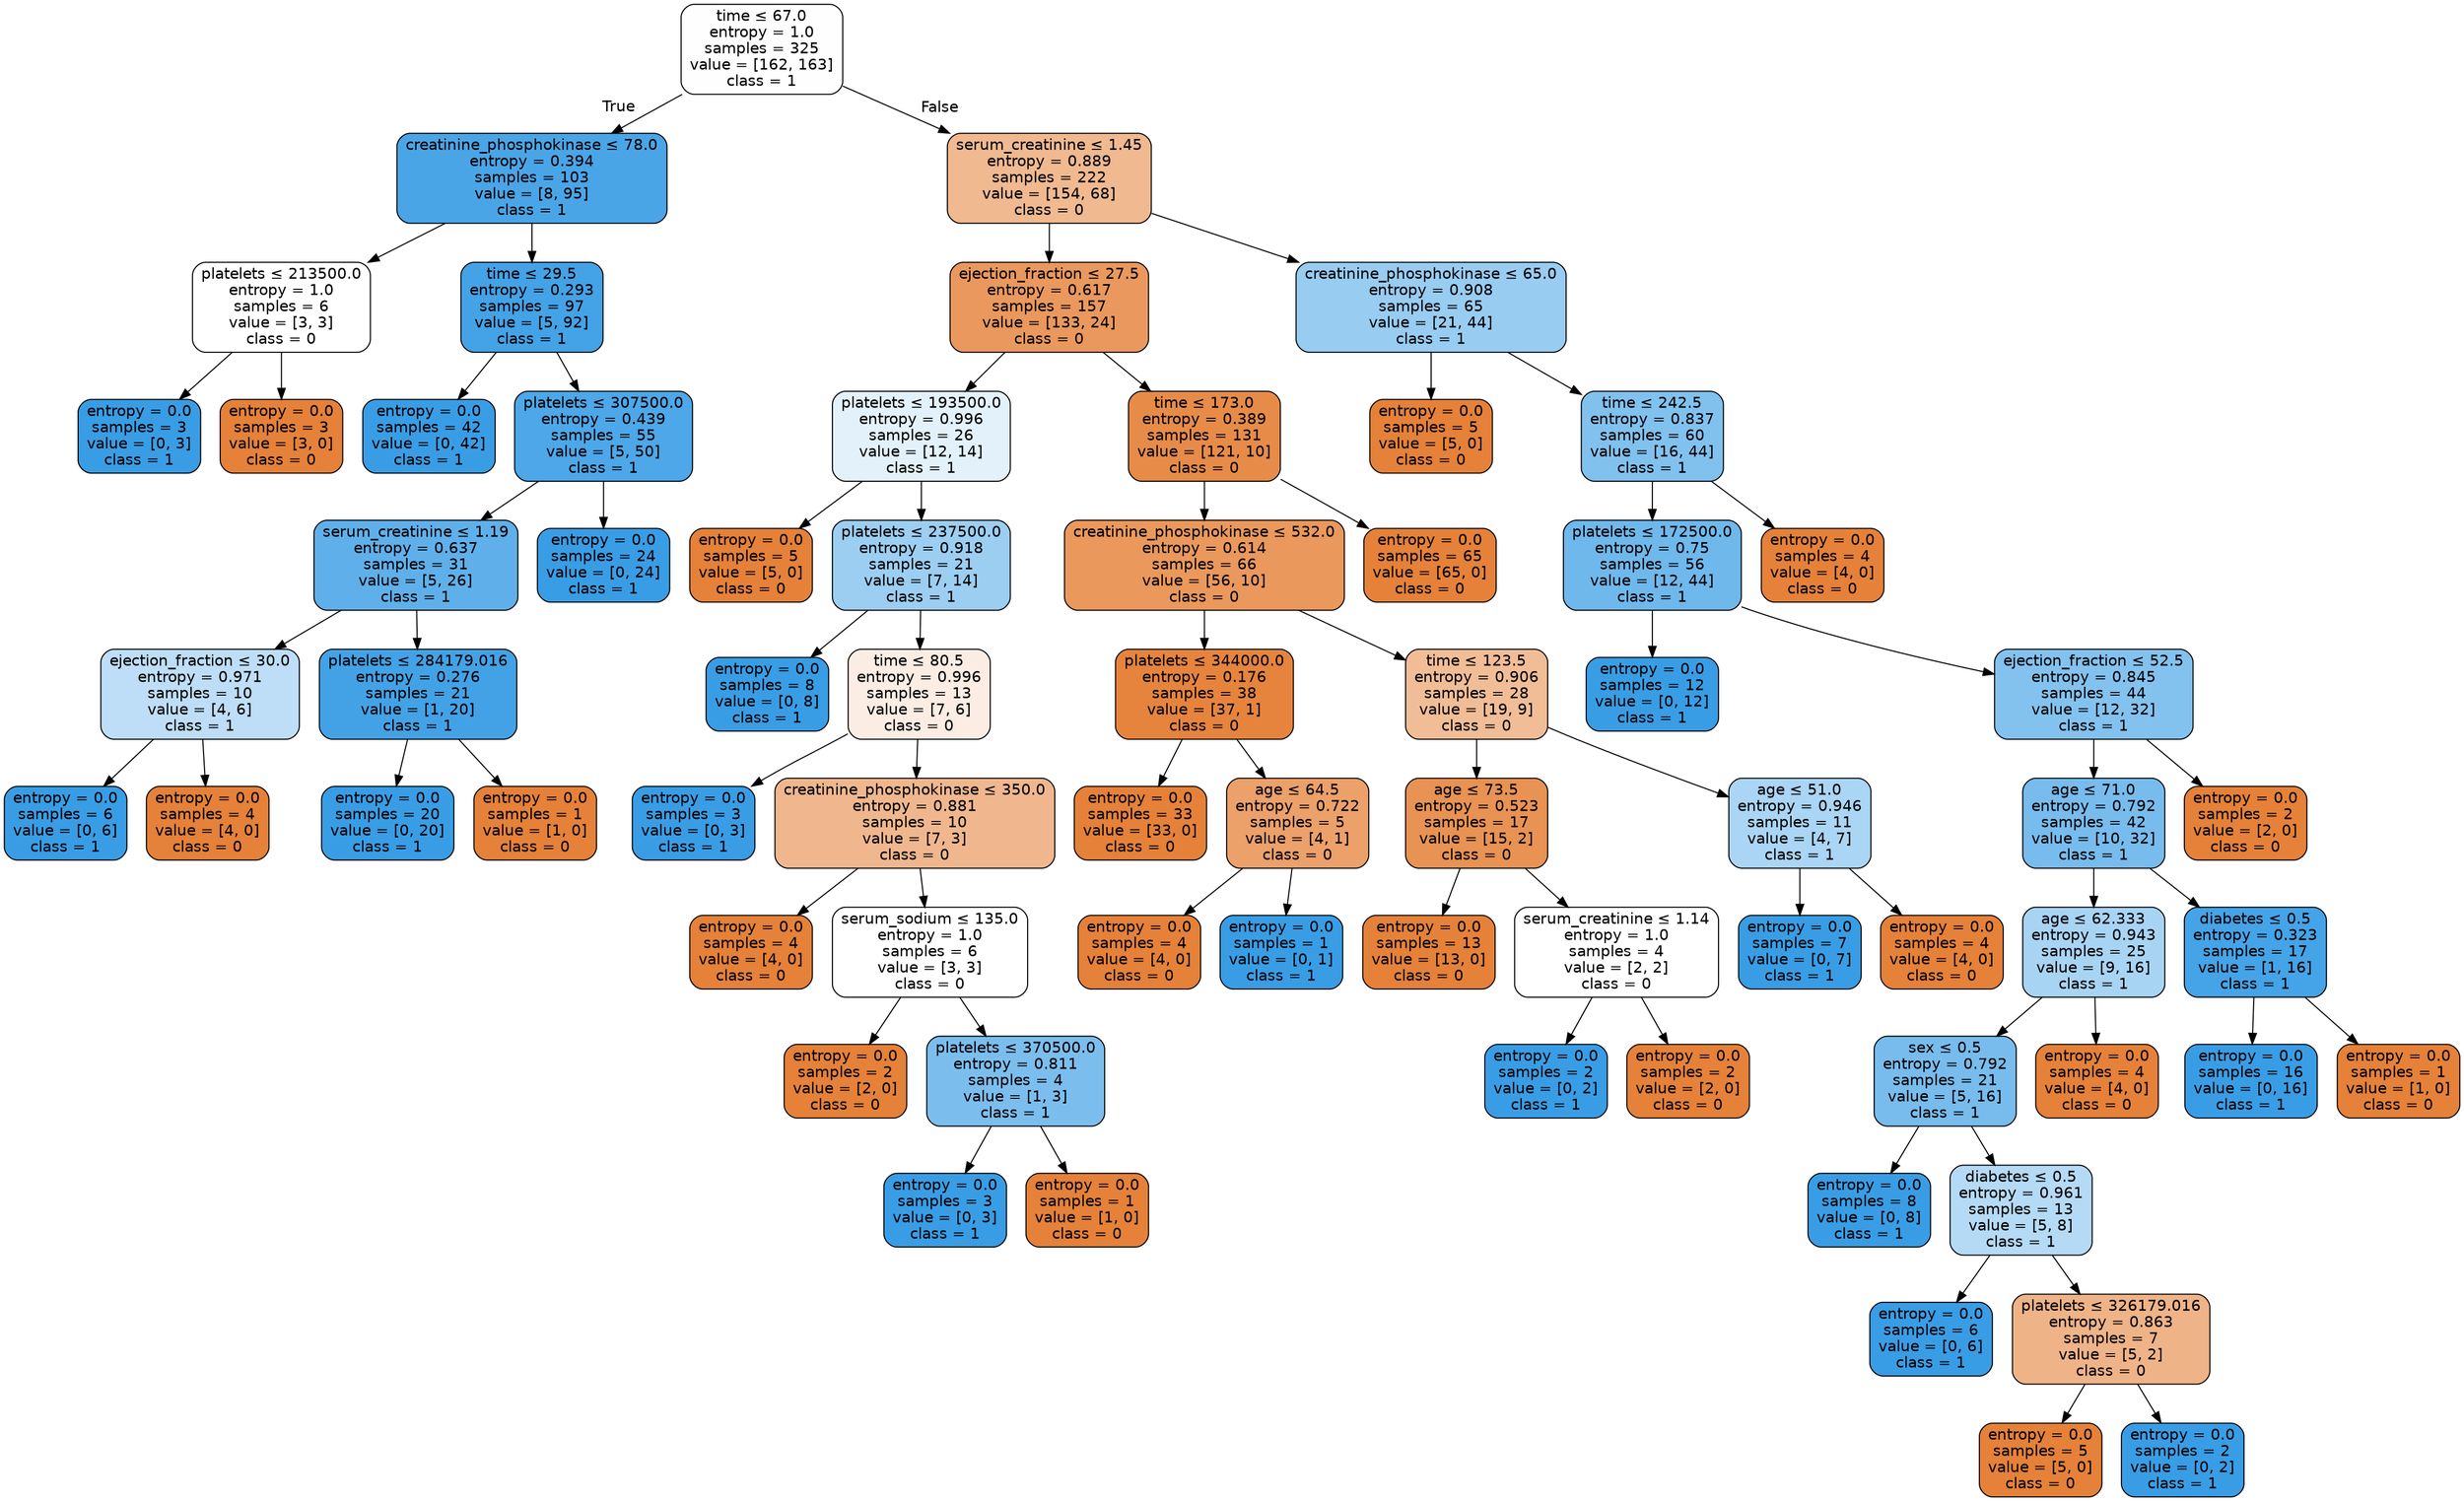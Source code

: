 digraph Tree {
node [shape=box, style="filled, rounded", color="black", fontname=helvetica] ;
edge [fontname=helvetica] ;
0 [label=<time &le; 67.0<br/>entropy = 1.0<br/>samples = 325<br/>value = [162, 163]<br/>class = 1>, fillcolor="#fefeff"] ;
1 [label=<creatinine_phosphokinase &le; 78.0<br/>entropy = 0.394<br/>samples = 103<br/>value = [8, 95]<br/>class = 1>, fillcolor="#4aa5e7"] ;
0 -> 1 [labeldistance=2.5, labelangle=45, headlabel="True"] ;
2 [label=<platelets &le; 213500.0<br/>entropy = 1.0<br/>samples = 6<br/>value = [3, 3]<br/>class = 0>, fillcolor="#ffffff"] ;
1 -> 2 ;
3 [label=<entropy = 0.0<br/>samples = 3<br/>value = [0, 3]<br/>class = 1>, fillcolor="#399de5"] ;
2 -> 3 ;
4 [label=<entropy = 0.0<br/>samples = 3<br/>value = [3, 0]<br/>class = 0>, fillcolor="#e58139"] ;
2 -> 4 ;
5 [label=<time &le; 29.5<br/>entropy = 0.293<br/>samples = 97<br/>value = [5, 92]<br/>class = 1>, fillcolor="#44a2e6"] ;
1 -> 5 ;
6 [label=<entropy = 0.0<br/>samples = 42<br/>value = [0, 42]<br/>class = 1>, fillcolor="#399de5"] ;
5 -> 6 ;
7 [label=<platelets &le; 307500.0<br/>entropy = 0.439<br/>samples = 55<br/>value = [5, 50]<br/>class = 1>, fillcolor="#4da7e8"] ;
5 -> 7 ;
8 [label=<serum_creatinine &le; 1.19<br/>entropy = 0.637<br/>samples = 31<br/>value = [5, 26]<br/>class = 1>, fillcolor="#5fb0ea"] ;
7 -> 8 ;
9 [label=<ejection_fraction &le; 30.0<br/>entropy = 0.971<br/>samples = 10<br/>value = [4, 6]<br/>class = 1>, fillcolor="#bddef6"] ;
8 -> 9 ;
10 [label=<entropy = 0.0<br/>samples = 6<br/>value = [0, 6]<br/>class = 1>, fillcolor="#399de5"] ;
9 -> 10 ;
11 [label=<entropy = 0.0<br/>samples = 4<br/>value = [4, 0]<br/>class = 0>, fillcolor="#e58139"] ;
9 -> 11 ;
12 [label=<platelets &le; 284179.016<br/>entropy = 0.276<br/>samples = 21<br/>value = [1, 20]<br/>class = 1>, fillcolor="#43a2e6"] ;
8 -> 12 ;
13 [label=<entropy = 0.0<br/>samples = 20<br/>value = [0, 20]<br/>class = 1>, fillcolor="#399de5"] ;
12 -> 13 ;
14 [label=<entropy = 0.0<br/>samples = 1<br/>value = [1, 0]<br/>class = 0>, fillcolor="#e58139"] ;
12 -> 14 ;
15 [label=<entropy = 0.0<br/>samples = 24<br/>value = [0, 24]<br/>class = 1>, fillcolor="#399de5"] ;
7 -> 15 ;
16 [label=<serum_creatinine &le; 1.45<br/>entropy = 0.889<br/>samples = 222<br/>value = [154, 68]<br/>class = 0>, fillcolor="#f0b990"] ;
0 -> 16 [labeldistance=2.5, labelangle=-45, headlabel="False"] ;
17 [label=<ejection_fraction &le; 27.5<br/>entropy = 0.617<br/>samples = 157<br/>value = [133, 24]<br/>class = 0>, fillcolor="#ea985d"] ;
16 -> 17 ;
18 [label=<platelets &le; 193500.0<br/>entropy = 0.996<br/>samples = 26<br/>value = [12, 14]<br/>class = 1>, fillcolor="#e3f1fb"] ;
17 -> 18 ;
19 [label=<entropy = 0.0<br/>samples = 5<br/>value = [5, 0]<br/>class = 0>, fillcolor="#e58139"] ;
18 -> 19 ;
20 [label=<platelets &le; 237500.0<br/>entropy = 0.918<br/>samples = 21<br/>value = [7, 14]<br/>class = 1>, fillcolor="#9ccef2"] ;
18 -> 20 ;
21 [label=<entropy = 0.0<br/>samples = 8<br/>value = [0, 8]<br/>class = 1>, fillcolor="#399de5"] ;
20 -> 21 ;
22 [label=<time &le; 80.5<br/>entropy = 0.996<br/>samples = 13<br/>value = [7, 6]<br/>class = 0>, fillcolor="#fbede3"] ;
20 -> 22 ;
23 [label=<entropy = 0.0<br/>samples = 3<br/>value = [0, 3]<br/>class = 1>, fillcolor="#399de5"] ;
22 -> 23 ;
24 [label=<creatinine_phosphokinase &le; 350.0<br/>entropy = 0.881<br/>samples = 10<br/>value = [7, 3]<br/>class = 0>, fillcolor="#f0b78e"] ;
22 -> 24 ;
25 [label=<entropy = 0.0<br/>samples = 4<br/>value = [4, 0]<br/>class = 0>, fillcolor="#e58139"] ;
24 -> 25 ;
26 [label=<serum_sodium &le; 135.0<br/>entropy = 1.0<br/>samples = 6<br/>value = [3, 3]<br/>class = 0>, fillcolor="#ffffff"] ;
24 -> 26 ;
27 [label=<entropy = 0.0<br/>samples = 2<br/>value = [2, 0]<br/>class = 0>, fillcolor="#e58139"] ;
26 -> 27 ;
28 [label=<platelets &le; 370500.0<br/>entropy = 0.811<br/>samples = 4<br/>value = [1, 3]<br/>class = 1>, fillcolor="#7bbeee"] ;
26 -> 28 ;
29 [label=<entropy = 0.0<br/>samples = 3<br/>value = [0, 3]<br/>class = 1>, fillcolor="#399de5"] ;
28 -> 29 ;
30 [label=<entropy = 0.0<br/>samples = 1<br/>value = [1, 0]<br/>class = 0>, fillcolor="#e58139"] ;
28 -> 30 ;
31 [label=<time &le; 173.0<br/>entropy = 0.389<br/>samples = 131<br/>value = [121, 10]<br/>class = 0>, fillcolor="#e78b49"] ;
17 -> 31 ;
32 [label=<creatinine_phosphokinase &le; 532.0<br/>entropy = 0.614<br/>samples = 66<br/>value = [56, 10]<br/>class = 0>, fillcolor="#ea985c"] ;
31 -> 32 ;
33 [label=<platelets &le; 344000.0<br/>entropy = 0.176<br/>samples = 38<br/>value = [37, 1]<br/>class = 0>, fillcolor="#e6843e"] ;
32 -> 33 ;
34 [label=<entropy = 0.0<br/>samples = 33<br/>value = [33, 0]<br/>class = 0>, fillcolor="#e58139"] ;
33 -> 34 ;
35 [label=<age &le; 64.5<br/>entropy = 0.722<br/>samples = 5<br/>value = [4, 1]<br/>class = 0>, fillcolor="#eca06a"] ;
33 -> 35 ;
36 [label=<entropy = 0.0<br/>samples = 4<br/>value = [4, 0]<br/>class = 0>, fillcolor="#e58139"] ;
35 -> 36 ;
37 [label=<entropy = 0.0<br/>samples = 1<br/>value = [0, 1]<br/>class = 1>, fillcolor="#399de5"] ;
35 -> 37 ;
38 [label=<time &le; 123.5<br/>entropy = 0.906<br/>samples = 28<br/>value = [19, 9]<br/>class = 0>, fillcolor="#f1bd97"] ;
32 -> 38 ;
39 [label=<age &le; 73.5<br/>entropy = 0.523<br/>samples = 17<br/>value = [15, 2]<br/>class = 0>, fillcolor="#e89253"] ;
38 -> 39 ;
40 [label=<entropy = 0.0<br/>samples = 13<br/>value = [13, 0]<br/>class = 0>, fillcolor="#e58139"] ;
39 -> 40 ;
41 [label=<serum_creatinine &le; 1.14<br/>entropy = 1.0<br/>samples = 4<br/>value = [2, 2]<br/>class = 0>, fillcolor="#ffffff"] ;
39 -> 41 ;
42 [label=<entropy = 0.0<br/>samples = 2<br/>value = [0, 2]<br/>class = 1>, fillcolor="#399de5"] ;
41 -> 42 ;
43 [label=<entropy = 0.0<br/>samples = 2<br/>value = [2, 0]<br/>class = 0>, fillcolor="#e58139"] ;
41 -> 43 ;
44 [label=<age &le; 51.0<br/>entropy = 0.946<br/>samples = 11<br/>value = [4, 7]<br/>class = 1>, fillcolor="#aad5f4"] ;
38 -> 44 ;
45 [label=<entropy = 0.0<br/>samples = 7<br/>value = [0, 7]<br/>class = 1>, fillcolor="#399de5"] ;
44 -> 45 ;
46 [label=<entropy = 0.0<br/>samples = 4<br/>value = [4, 0]<br/>class = 0>, fillcolor="#e58139"] ;
44 -> 46 ;
47 [label=<entropy = 0.0<br/>samples = 65<br/>value = [65, 0]<br/>class = 0>, fillcolor="#e58139"] ;
31 -> 47 ;
48 [label=<creatinine_phosphokinase &le; 65.0<br/>entropy = 0.908<br/>samples = 65<br/>value = [21, 44]<br/>class = 1>, fillcolor="#98ccf1"] ;
16 -> 48 ;
49 [label=<entropy = 0.0<br/>samples = 5<br/>value = [5, 0]<br/>class = 0>, fillcolor="#e58139"] ;
48 -> 49 ;
50 [label=<time &le; 242.5<br/>entropy = 0.837<br/>samples = 60<br/>value = [16, 44]<br/>class = 1>, fillcolor="#81c1ee"] ;
48 -> 50 ;
51 [label=<platelets &le; 172500.0<br/>entropy = 0.75<br/>samples = 56<br/>value = [12, 44]<br/>class = 1>, fillcolor="#6fb8ec"] ;
50 -> 51 ;
52 [label=<entropy = 0.0<br/>samples = 12<br/>value = [0, 12]<br/>class = 1>, fillcolor="#399de5"] ;
51 -> 52 ;
53 [label=<ejection_fraction &le; 52.5<br/>entropy = 0.845<br/>samples = 44<br/>value = [12, 32]<br/>class = 1>, fillcolor="#83c2ef"] ;
51 -> 53 ;
54 [label=<age &le; 71.0<br/>entropy = 0.792<br/>samples = 42<br/>value = [10, 32]<br/>class = 1>, fillcolor="#77bced"] ;
53 -> 54 ;
55 [label=<age &le; 62.333<br/>entropy = 0.943<br/>samples = 25<br/>value = [9, 16]<br/>class = 1>, fillcolor="#a8d4f4"] ;
54 -> 55 ;
56 [label=<sex &le; 0.5<br/>entropy = 0.792<br/>samples = 21<br/>value = [5, 16]<br/>class = 1>, fillcolor="#77bced"] ;
55 -> 56 ;
57 [label=<entropy = 0.0<br/>samples = 8<br/>value = [0, 8]<br/>class = 1>, fillcolor="#399de5"] ;
56 -> 57 ;
58 [label=<diabetes &le; 0.5<br/>entropy = 0.961<br/>samples = 13<br/>value = [5, 8]<br/>class = 1>, fillcolor="#b5daf5"] ;
56 -> 58 ;
59 [label=<entropy = 0.0<br/>samples = 6<br/>value = [0, 6]<br/>class = 1>, fillcolor="#399de5"] ;
58 -> 59 ;
60 [label=<platelets &le; 326179.016<br/>entropy = 0.863<br/>samples = 7<br/>value = [5, 2]<br/>class = 0>, fillcolor="#efb388"] ;
58 -> 60 ;
61 [label=<entropy = 0.0<br/>samples = 5<br/>value = [5, 0]<br/>class = 0>, fillcolor="#e58139"] ;
60 -> 61 ;
62 [label=<entropy = 0.0<br/>samples = 2<br/>value = [0, 2]<br/>class = 1>, fillcolor="#399de5"] ;
60 -> 62 ;
63 [label=<entropy = 0.0<br/>samples = 4<br/>value = [4, 0]<br/>class = 0>, fillcolor="#e58139"] ;
55 -> 63 ;
64 [label=<diabetes &le; 0.5<br/>entropy = 0.323<br/>samples = 17<br/>value = [1, 16]<br/>class = 1>, fillcolor="#45a3e7"] ;
54 -> 64 ;
65 [label=<entropy = 0.0<br/>samples = 16<br/>value = [0, 16]<br/>class = 1>, fillcolor="#399de5"] ;
64 -> 65 ;
66 [label=<entropy = 0.0<br/>samples = 1<br/>value = [1, 0]<br/>class = 0>, fillcolor="#e58139"] ;
64 -> 66 ;
67 [label=<entropy = 0.0<br/>samples = 2<br/>value = [2, 0]<br/>class = 0>, fillcolor="#e58139"] ;
53 -> 67 ;
68 [label=<entropy = 0.0<br/>samples = 4<br/>value = [4, 0]<br/>class = 0>, fillcolor="#e58139"] ;
50 -> 68 ;
}